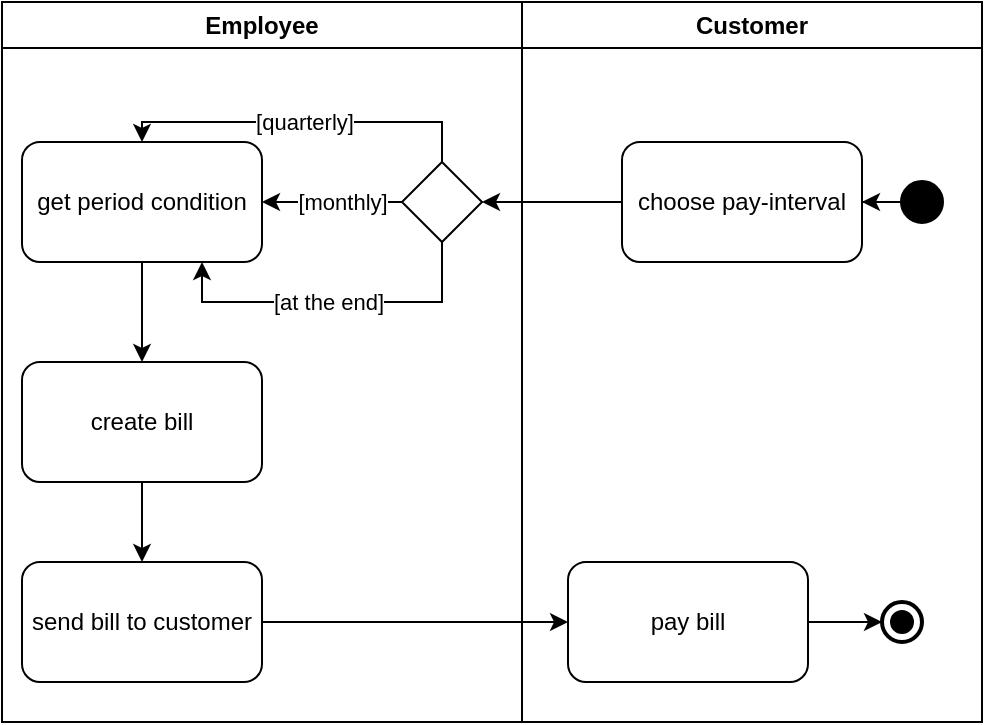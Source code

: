 <mxfile version="26.0.4">
  <diagram name="Seite-1" id="EGFpPbwpN3NIDaKOlWR-">
    <mxGraphModel dx="576" dy="337" grid="1" gridSize="10" guides="1" tooltips="1" connect="1" arrows="1" fold="1" page="1" pageScale="1" pageWidth="827" pageHeight="1169" math="0" shadow="0">
      <root>
        <mxCell id="0" />
        <mxCell id="1" parent="0" />
        <mxCell id="RnyJOvgmjs05vStgaRe2-1" value="Customer" style="swimlane;whiteSpace=wrap;html=1;" vertex="1" parent="1">
          <mxGeometry x="390" y="70" width="230" height="360" as="geometry" />
        </mxCell>
        <mxCell id="WsScY0pKGyDFz_iQMc6H-1" value="choose pay-interval" style="rounded=1;whiteSpace=wrap;html=1;" parent="RnyJOvgmjs05vStgaRe2-1" vertex="1">
          <mxGeometry x="50" y="70" width="120" height="60" as="geometry" />
        </mxCell>
        <mxCell id="ZYwUiXDEwUgPDPiaext9-1" value="" style="shape=ellipse;html=1;fillColor=strokeColor;strokeWidth=2;verticalLabelPosition=bottom;verticalAlignment=top;perimeter=ellipsePerimeter;" parent="RnyJOvgmjs05vStgaRe2-1" vertex="1">
          <mxGeometry x="190" y="90" width="20" height="20" as="geometry" />
        </mxCell>
        <mxCell id="WsScY0pKGyDFz_iQMc6H-2" style="edgeStyle=orthogonalEdgeStyle;rounded=0;orthogonalLoop=1;jettySize=auto;html=1;entryX=1;entryY=0.5;entryDx=0;entryDy=0;" parent="RnyJOvgmjs05vStgaRe2-1" source="ZYwUiXDEwUgPDPiaext9-1" target="WsScY0pKGyDFz_iQMc6H-1" edge="1">
          <mxGeometry relative="1" as="geometry">
            <mxPoint x="160" y="100" as="targetPoint" />
          </mxGeometry>
        </mxCell>
        <mxCell id="RnyJOvgmjs05vStgaRe2-21" value="pay bill" style="whiteSpace=wrap;html=1;rounded=1;" vertex="1" parent="RnyJOvgmjs05vStgaRe2-1">
          <mxGeometry x="23" y="280" width="120" height="60" as="geometry" />
        </mxCell>
        <mxCell id="RnyJOvgmjs05vStgaRe2-23" value="" style="html=1;shape=mxgraph.sysml.actFinal;strokeWidth=2;verticalLabelPosition=bottom;verticalAlignment=top;" vertex="1" parent="RnyJOvgmjs05vStgaRe2-1">
          <mxGeometry x="180" y="300" width="20" height="20" as="geometry" />
        </mxCell>
        <mxCell id="RnyJOvgmjs05vStgaRe2-24" style="edgeStyle=orthogonalEdgeStyle;rounded=0;orthogonalLoop=1;jettySize=auto;html=1;entryX=0;entryY=0.5;entryDx=0;entryDy=0;entryPerimeter=0;" edge="1" parent="RnyJOvgmjs05vStgaRe2-1" source="RnyJOvgmjs05vStgaRe2-21" target="RnyJOvgmjs05vStgaRe2-23">
          <mxGeometry relative="1" as="geometry" />
        </mxCell>
        <mxCell id="RnyJOvgmjs05vStgaRe2-4" value="Employee" style="swimlane;whiteSpace=wrap;html=1;" vertex="1" parent="1">
          <mxGeometry x="130" y="70" width="260" height="360" as="geometry" />
        </mxCell>
        <mxCell id="RnyJOvgmjs05vStgaRe2-11" style="edgeStyle=orthogonalEdgeStyle;rounded=0;orthogonalLoop=1;jettySize=auto;html=1;entryX=1;entryY=0.5;entryDx=0;entryDy=0;" edge="1" parent="RnyJOvgmjs05vStgaRe2-4" source="RnyJOvgmjs05vStgaRe2-2" target="RnyJOvgmjs05vStgaRe2-10">
          <mxGeometry relative="1" as="geometry" />
        </mxCell>
        <mxCell id="RnyJOvgmjs05vStgaRe2-12" value="[monthly]" style="edgeLabel;html=1;align=center;verticalAlign=middle;resizable=0;points=[];" vertex="1" connectable="0" parent="RnyJOvgmjs05vStgaRe2-11">
          <mxGeometry x="0.255" y="-1" relative="1" as="geometry">
            <mxPoint x="14" y="1" as="offset" />
          </mxGeometry>
        </mxCell>
        <mxCell id="RnyJOvgmjs05vStgaRe2-13" style="edgeStyle=orthogonalEdgeStyle;rounded=0;orthogonalLoop=1;jettySize=auto;html=1;entryX=0.5;entryY=0;entryDx=0;entryDy=0;exitX=0.5;exitY=0;exitDx=0;exitDy=0;" edge="1" parent="RnyJOvgmjs05vStgaRe2-4" source="RnyJOvgmjs05vStgaRe2-2" target="RnyJOvgmjs05vStgaRe2-10">
          <mxGeometry relative="1" as="geometry" />
        </mxCell>
        <mxCell id="RnyJOvgmjs05vStgaRe2-14" value="[quarterly]" style="edgeLabel;html=1;align=center;verticalAlign=middle;resizable=0;points=[];" vertex="1" connectable="0" parent="RnyJOvgmjs05vStgaRe2-13">
          <mxGeometry x="0.374" relative="1" as="geometry">
            <mxPoint x="34" as="offset" />
          </mxGeometry>
        </mxCell>
        <mxCell id="RnyJOvgmjs05vStgaRe2-15" style="edgeStyle=orthogonalEdgeStyle;rounded=0;orthogonalLoop=1;jettySize=auto;html=1;entryX=0.75;entryY=1;entryDx=0;entryDy=0;" edge="1" parent="RnyJOvgmjs05vStgaRe2-4" source="RnyJOvgmjs05vStgaRe2-2" target="RnyJOvgmjs05vStgaRe2-10">
          <mxGeometry relative="1" as="geometry">
            <Array as="points">
              <mxPoint x="220" y="150" />
              <mxPoint x="100" y="150" />
            </Array>
          </mxGeometry>
        </mxCell>
        <mxCell id="RnyJOvgmjs05vStgaRe2-16" value="[at the end]" style="edgeLabel;html=1;align=center;verticalAlign=middle;resizable=0;points=[];" vertex="1" connectable="0" parent="RnyJOvgmjs05vStgaRe2-15">
          <mxGeometry x="0.022" relative="1" as="geometry">
            <mxPoint as="offset" />
          </mxGeometry>
        </mxCell>
        <mxCell id="RnyJOvgmjs05vStgaRe2-2" value="" style="rhombus;whiteSpace=wrap;html=1;" vertex="1" parent="RnyJOvgmjs05vStgaRe2-4">
          <mxGeometry x="200" y="80" width="40" height="40" as="geometry" />
        </mxCell>
        <mxCell id="RnyJOvgmjs05vStgaRe2-18" value="" style="edgeStyle=orthogonalEdgeStyle;rounded=0;orthogonalLoop=1;jettySize=auto;html=1;" edge="1" parent="RnyJOvgmjs05vStgaRe2-4" source="RnyJOvgmjs05vStgaRe2-10" target="RnyJOvgmjs05vStgaRe2-17">
          <mxGeometry relative="1" as="geometry" />
        </mxCell>
        <mxCell id="RnyJOvgmjs05vStgaRe2-10" value="get period condition" style="rounded=1;whiteSpace=wrap;html=1;" vertex="1" parent="RnyJOvgmjs05vStgaRe2-4">
          <mxGeometry x="10" y="70" width="120" height="60" as="geometry" />
        </mxCell>
        <mxCell id="RnyJOvgmjs05vStgaRe2-20" value="" style="edgeStyle=orthogonalEdgeStyle;rounded=0;orthogonalLoop=1;jettySize=auto;html=1;" edge="1" parent="RnyJOvgmjs05vStgaRe2-4" source="RnyJOvgmjs05vStgaRe2-17" target="RnyJOvgmjs05vStgaRe2-19">
          <mxGeometry relative="1" as="geometry" />
        </mxCell>
        <mxCell id="RnyJOvgmjs05vStgaRe2-17" value="create bill" style="whiteSpace=wrap;html=1;rounded=1;" vertex="1" parent="RnyJOvgmjs05vStgaRe2-4">
          <mxGeometry x="10" y="180" width="120" height="60" as="geometry" />
        </mxCell>
        <mxCell id="RnyJOvgmjs05vStgaRe2-19" value="send bill to customer" style="whiteSpace=wrap;html=1;rounded=1;" vertex="1" parent="RnyJOvgmjs05vStgaRe2-4">
          <mxGeometry x="10" y="280" width="120" height="60" as="geometry" />
        </mxCell>
        <mxCell id="RnyJOvgmjs05vStgaRe2-3" style="edgeStyle=orthogonalEdgeStyle;rounded=0;orthogonalLoop=1;jettySize=auto;html=1;entryX=1;entryY=0.5;entryDx=0;entryDy=0;exitX=0;exitY=0.5;exitDx=0;exitDy=0;" edge="1" parent="1" source="WsScY0pKGyDFz_iQMc6H-1" target="RnyJOvgmjs05vStgaRe2-2">
          <mxGeometry relative="1" as="geometry" />
        </mxCell>
        <mxCell id="RnyJOvgmjs05vStgaRe2-22" value="" style="edgeStyle=orthogonalEdgeStyle;rounded=0;orthogonalLoop=1;jettySize=auto;html=1;" edge="1" parent="1" source="RnyJOvgmjs05vStgaRe2-19" target="RnyJOvgmjs05vStgaRe2-21">
          <mxGeometry relative="1" as="geometry" />
        </mxCell>
      </root>
    </mxGraphModel>
  </diagram>
</mxfile>
